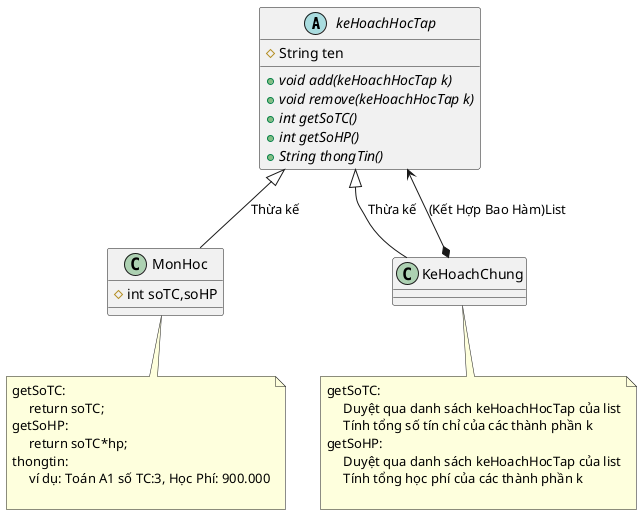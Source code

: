 @startuml
'https://plantuml.com/class-diagram
abstract class keHoachHocTap{
    # String ten
    + {abstract} void add(keHoachHocTap k)
    + {abstract} void remove(keHoachHocTap k)
    + {abstract} int getSoTC()
    + {abstract} int getSoHP()
    + {abstract} String thongTin()
}
class MonHoc{
    # int soTC,soHP

}
keHoachHocTap <|-- MonHoc:Thừa kế
keHoachHocTap <|-- KeHoachChung:Thừa kế
KeHoachChung *--> keHoachHocTap:(Kết Hợp Bao Hàm)List

note bottom of MonHoc
   getSoTC:
        return soTC;
   getSoHP:
        return soTC*hp;
   thongtin:
        ví dụ: Toán A1 số TC:3, Học Phí: 900.000

end note

note bottom of KeHoachChung
   getSoTC:
        Duyệt qua danh sách keHoachHocTap của list
        Tính tổng số tín chỉ của các thành phần k
   getSoHP:
        Duyệt qua danh sách keHoachHocTap của list
        Tính tổng học phí của các thành phần k

end note
@enduml